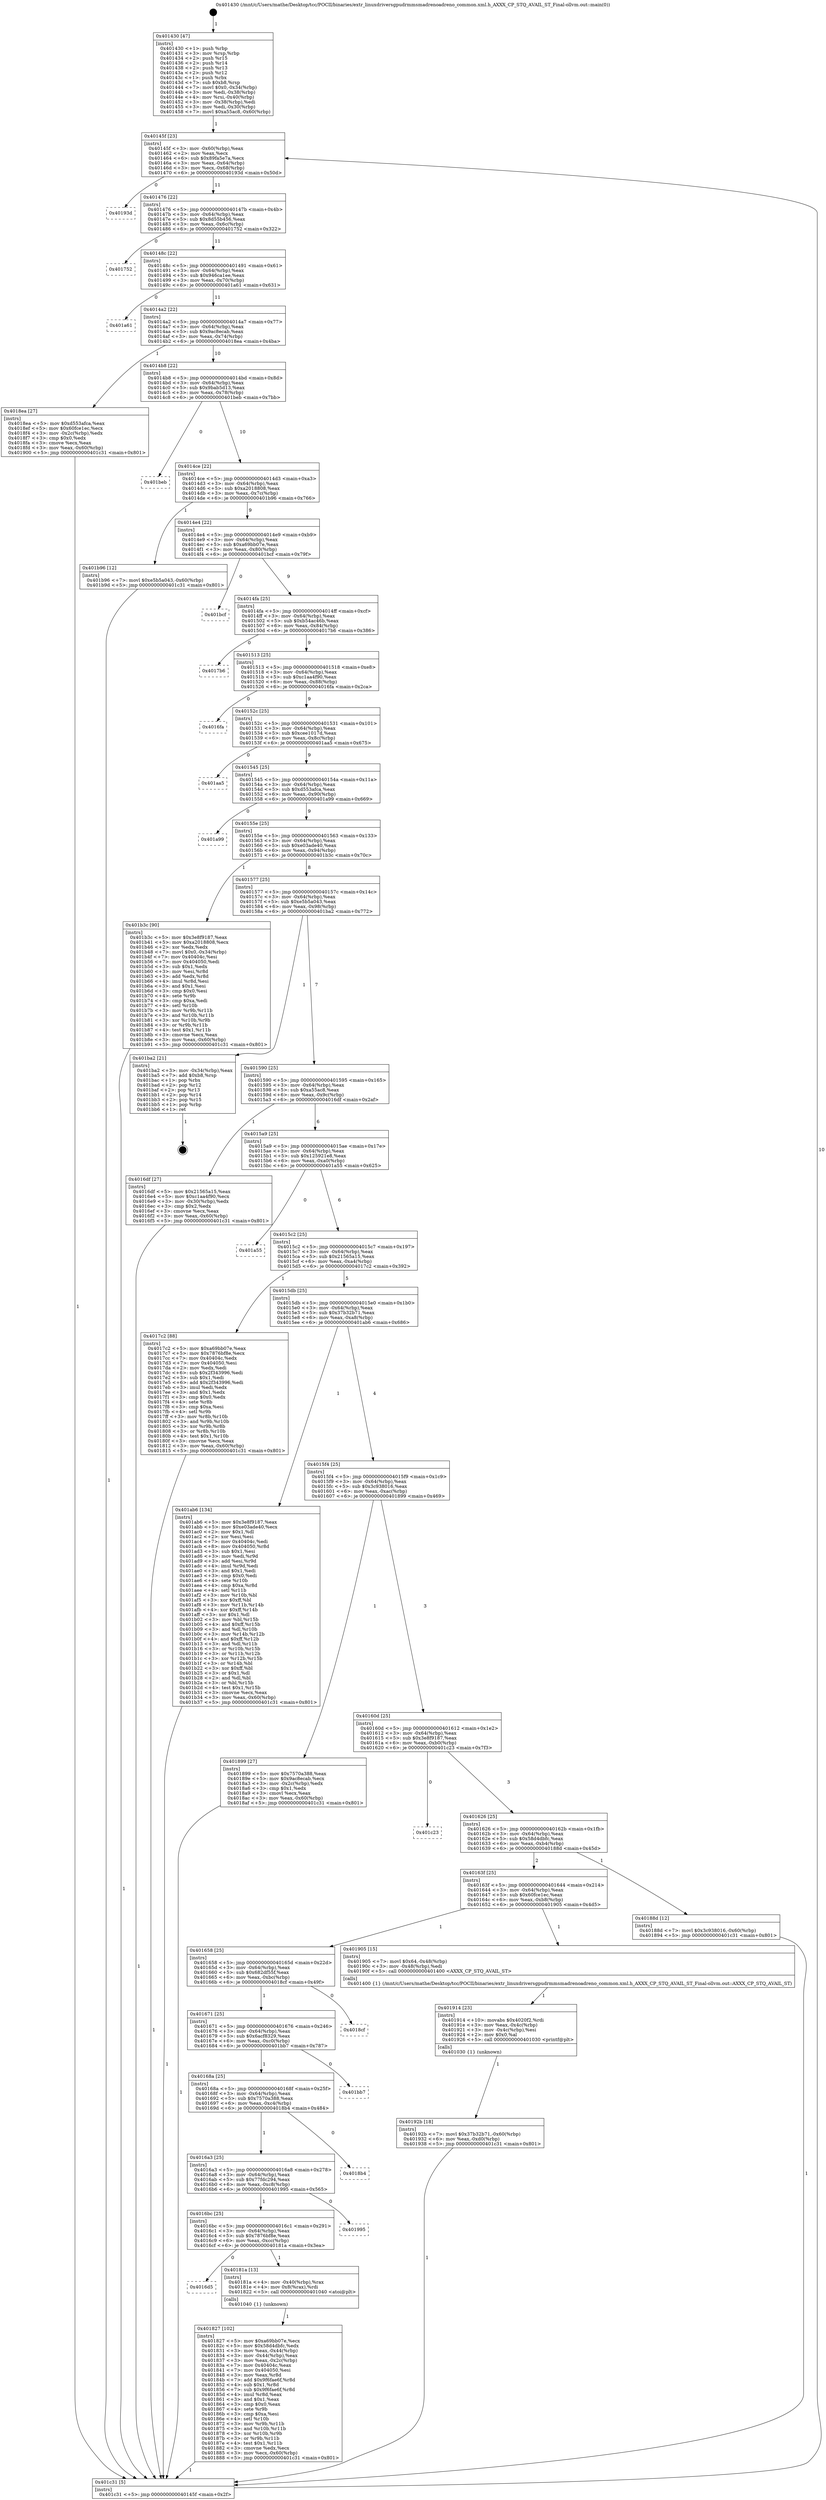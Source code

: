 digraph "0x401430" {
  label = "0x401430 (/mnt/c/Users/mathe/Desktop/tcc/POCII/binaries/extr_linuxdriversgpudrmmsmadrenoadreno_common.xml.h_AXXX_CP_STQ_AVAIL_ST_Final-ollvm.out::main(0))"
  labelloc = "t"
  node[shape=record]

  Entry [label="",width=0.3,height=0.3,shape=circle,fillcolor=black,style=filled]
  "0x40145f" [label="{
     0x40145f [23]\l
     | [instrs]\l
     &nbsp;&nbsp;0x40145f \<+3\>: mov -0x60(%rbp),%eax\l
     &nbsp;&nbsp;0x401462 \<+2\>: mov %eax,%ecx\l
     &nbsp;&nbsp;0x401464 \<+6\>: sub $0x89fa5e7a,%ecx\l
     &nbsp;&nbsp;0x40146a \<+3\>: mov %eax,-0x64(%rbp)\l
     &nbsp;&nbsp;0x40146d \<+3\>: mov %ecx,-0x68(%rbp)\l
     &nbsp;&nbsp;0x401470 \<+6\>: je 000000000040193d \<main+0x50d\>\l
  }"]
  "0x40193d" [label="{
     0x40193d\l
  }", style=dashed]
  "0x401476" [label="{
     0x401476 [22]\l
     | [instrs]\l
     &nbsp;&nbsp;0x401476 \<+5\>: jmp 000000000040147b \<main+0x4b\>\l
     &nbsp;&nbsp;0x40147b \<+3\>: mov -0x64(%rbp),%eax\l
     &nbsp;&nbsp;0x40147e \<+5\>: sub $0x8d55b456,%eax\l
     &nbsp;&nbsp;0x401483 \<+3\>: mov %eax,-0x6c(%rbp)\l
     &nbsp;&nbsp;0x401486 \<+6\>: je 0000000000401752 \<main+0x322\>\l
  }"]
  Exit [label="",width=0.3,height=0.3,shape=circle,fillcolor=black,style=filled,peripheries=2]
  "0x401752" [label="{
     0x401752\l
  }", style=dashed]
  "0x40148c" [label="{
     0x40148c [22]\l
     | [instrs]\l
     &nbsp;&nbsp;0x40148c \<+5\>: jmp 0000000000401491 \<main+0x61\>\l
     &nbsp;&nbsp;0x401491 \<+3\>: mov -0x64(%rbp),%eax\l
     &nbsp;&nbsp;0x401494 \<+5\>: sub $0x946ca1ee,%eax\l
     &nbsp;&nbsp;0x401499 \<+3\>: mov %eax,-0x70(%rbp)\l
     &nbsp;&nbsp;0x40149c \<+6\>: je 0000000000401a61 \<main+0x631\>\l
  }"]
  "0x40192b" [label="{
     0x40192b [18]\l
     | [instrs]\l
     &nbsp;&nbsp;0x40192b \<+7\>: movl $0x37b32b71,-0x60(%rbp)\l
     &nbsp;&nbsp;0x401932 \<+6\>: mov %eax,-0xd0(%rbp)\l
     &nbsp;&nbsp;0x401938 \<+5\>: jmp 0000000000401c31 \<main+0x801\>\l
  }"]
  "0x401a61" [label="{
     0x401a61\l
  }", style=dashed]
  "0x4014a2" [label="{
     0x4014a2 [22]\l
     | [instrs]\l
     &nbsp;&nbsp;0x4014a2 \<+5\>: jmp 00000000004014a7 \<main+0x77\>\l
     &nbsp;&nbsp;0x4014a7 \<+3\>: mov -0x64(%rbp),%eax\l
     &nbsp;&nbsp;0x4014aa \<+5\>: sub $0x9ac8ecab,%eax\l
     &nbsp;&nbsp;0x4014af \<+3\>: mov %eax,-0x74(%rbp)\l
     &nbsp;&nbsp;0x4014b2 \<+6\>: je 00000000004018ea \<main+0x4ba\>\l
  }"]
  "0x401914" [label="{
     0x401914 [23]\l
     | [instrs]\l
     &nbsp;&nbsp;0x401914 \<+10\>: movabs $0x4020f2,%rdi\l
     &nbsp;&nbsp;0x40191e \<+3\>: mov %eax,-0x4c(%rbp)\l
     &nbsp;&nbsp;0x401921 \<+3\>: mov -0x4c(%rbp),%esi\l
     &nbsp;&nbsp;0x401924 \<+2\>: mov $0x0,%al\l
     &nbsp;&nbsp;0x401926 \<+5\>: call 0000000000401030 \<printf@plt\>\l
     | [calls]\l
     &nbsp;&nbsp;0x401030 \{1\} (unknown)\l
  }"]
  "0x4018ea" [label="{
     0x4018ea [27]\l
     | [instrs]\l
     &nbsp;&nbsp;0x4018ea \<+5\>: mov $0xd553afca,%eax\l
     &nbsp;&nbsp;0x4018ef \<+5\>: mov $0x60fce1ec,%ecx\l
     &nbsp;&nbsp;0x4018f4 \<+3\>: mov -0x2c(%rbp),%edx\l
     &nbsp;&nbsp;0x4018f7 \<+3\>: cmp $0x0,%edx\l
     &nbsp;&nbsp;0x4018fa \<+3\>: cmove %ecx,%eax\l
     &nbsp;&nbsp;0x4018fd \<+3\>: mov %eax,-0x60(%rbp)\l
     &nbsp;&nbsp;0x401900 \<+5\>: jmp 0000000000401c31 \<main+0x801\>\l
  }"]
  "0x4014b8" [label="{
     0x4014b8 [22]\l
     | [instrs]\l
     &nbsp;&nbsp;0x4014b8 \<+5\>: jmp 00000000004014bd \<main+0x8d\>\l
     &nbsp;&nbsp;0x4014bd \<+3\>: mov -0x64(%rbp),%eax\l
     &nbsp;&nbsp;0x4014c0 \<+5\>: sub $0x9bab5d13,%eax\l
     &nbsp;&nbsp;0x4014c5 \<+3\>: mov %eax,-0x78(%rbp)\l
     &nbsp;&nbsp;0x4014c8 \<+6\>: je 0000000000401beb \<main+0x7bb\>\l
  }"]
  "0x401827" [label="{
     0x401827 [102]\l
     | [instrs]\l
     &nbsp;&nbsp;0x401827 \<+5\>: mov $0xa69bb07e,%ecx\l
     &nbsp;&nbsp;0x40182c \<+5\>: mov $0x58d4dbfc,%edx\l
     &nbsp;&nbsp;0x401831 \<+3\>: mov %eax,-0x44(%rbp)\l
     &nbsp;&nbsp;0x401834 \<+3\>: mov -0x44(%rbp),%eax\l
     &nbsp;&nbsp;0x401837 \<+3\>: mov %eax,-0x2c(%rbp)\l
     &nbsp;&nbsp;0x40183a \<+7\>: mov 0x40404c,%eax\l
     &nbsp;&nbsp;0x401841 \<+7\>: mov 0x404050,%esi\l
     &nbsp;&nbsp;0x401848 \<+3\>: mov %eax,%r8d\l
     &nbsp;&nbsp;0x40184b \<+7\>: add $0x9f6fae6f,%r8d\l
     &nbsp;&nbsp;0x401852 \<+4\>: sub $0x1,%r8d\l
     &nbsp;&nbsp;0x401856 \<+7\>: sub $0x9f6fae6f,%r8d\l
     &nbsp;&nbsp;0x40185d \<+4\>: imul %r8d,%eax\l
     &nbsp;&nbsp;0x401861 \<+3\>: and $0x1,%eax\l
     &nbsp;&nbsp;0x401864 \<+3\>: cmp $0x0,%eax\l
     &nbsp;&nbsp;0x401867 \<+4\>: sete %r9b\l
     &nbsp;&nbsp;0x40186b \<+3\>: cmp $0xa,%esi\l
     &nbsp;&nbsp;0x40186e \<+4\>: setl %r10b\l
     &nbsp;&nbsp;0x401872 \<+3\>: mov %r9b,%r11b\l
     &nbsp;&nbsp;0x401875 \<+3\>: and %r10b,%r11b\l
     &nbsp;&nbsp;0x401878 \<+3\>: xor %r10b,%r9b\l
     &nbsp;&nbsp;0x40187b \<+3\>: or %r9b,%r11b\l
     &nbsp;&nbsp;0x40187e \<+4\>: test $0x1,%r11b\l
     &nbsp;&nbsp;0x401882 \<+3\>: cmovne %edx,%ecx\l
     &nbsp;&nbsp;0x401885 \<+3\>: mov %ecx,-0x60(%rbp)\l
     &nbsp;&nbsp;0x401888 \<+5\>: jmp 0000000000401c31 \<main+0x801\>\l
  }"]
  "0x401beb" [label="{
     0x401beb\l
  }", style=dashed]
  "0x4014ce" [label="{
     0x4014ce [22]\l
     | [instrs]\l
     &nbsp;&nbsp;0x4014ce \<+5\>: jmp 00000000004014d3 \<main+0xa3\>\l
     &nbsp;&nbsp;0x4014d3 \<+3\>: mov -0x64(%rbp),%eax\l
     &nbsp;&nbsp;0x4014d6 \<+5\>: sub $0xa2018808,%eax\l
     &nbsp;&nbsp;0x4014db \<+3\>: mov %eax,-0x7c(%rbp)\l
     &nbsp;&nbsp;0x4014de \<+6\>: je 0000000000401b96 \<main+0x766\>\l
  }"]
  "0x4016d5" [label="{
     0x4016d5\l
  }", style=dashed]
  "0x401b96" [label="{
     0x401b96 [12]\l
     | [instrs]\l
     &nbsp;&nbsp;0x401b96 \<+7\>: movl $0xe5b5a043,-0x60(%rbp)\l
     &nbsp;&nbsp;0x401b9d \<+5\>: jmp 0000000000401c31 \<main+0x801\>\l
  }"]
  "0x4014e4" [label="{
     0x4014e4 [22]\l
     | [instrs]\l
     &nbsp;&nbsp;0x4014e4 \<+5\>: jmp 00000000004014e9 \<main+0xb9\>\l
     &nbsp;&nbsp;0x4014e9 \<+3\>: mov -0x64(%rbp),%eax\l
     &nbsp;&nbsp;0x4014ec \<+5\>: sub $0xa69bb07e,%eax\l
     &nbsp;&nbsp;0x4014f1 \<+3\>: mov %eax,-0x80(%rbp)\l
     &nbsp;&nbsp;0x4014f4 \<+6\>: je 0000000000401bcf \<main+0x79f\>\l
  }"]
  "0x40181a" [label="{
     0x40181a [13]\l
     | [instrs]\l
     &nbsp;&nbsp;0x40181a \<+4\>: mov -0x40(%rbp),%rax\l
     &nbsp;&nbsp;0x40181e \<+4\>: mov 0x8(%rax),%rdi\l
     &nbsp;&nbsp;0x401822 \<+5\>: call 0000000000401040 \<atoi@plt\>\l
     | [calls]\l
     &nbsp;&nbsp;0x401040 \{1\} (unknown)\l
  }"]
  "0x401bcf" [label="{
     0x401bcf\l
  }", style=dashed]
  "0x4014fa" [label="{
     0x4014fa [25]\l
     | [instrs]\l
     &nbsp;&nbsp;0x4014fa \<+5\>: jmp 00000000004014ff \<main+0xcf\>\l
     &nbsp;&nbsp;0x4014ff \<+3\>: mov -0x64(%rbp),%eax\l
     &nbsp;&nbsp;0x401502 \<+5\>: sub $0xb54ac46b,%eax\l
     &nbsp;&nbsp;0x401507 \<+6\>: mov %eax,-0x84(%rbp)\l
     &nbsp;&nbsp;0x40150d \<+6\>: je 00000000004017b6 \<main+0x386\>\l
  }"]
  "0x4016bc" [label="{
     0x4016bc [25]\l
     | [instrs]\l
     &nbsp;&nbsp;0x4016bc \<+5\>: jmp 00000000004016c1 \<main+0x291\>\l
     &nbsp;&nbsp;0x4016c1 \<+3\>: mov -0x64(%rbp),%eax\l
     &nbsp;&nbsp;0x4016c4 \<+5\>: sub $0x7876bf8e,%eax\l
     &nbsp;&nbsp;0x4016c9 \<+6\>: mov %eax,-0xcc(%rbp)\l
     &nbsp;&nbsp;0x4016cf \<+6\>: je 000000000040181a \<main+0x3ea\>\l
  }"]
  "0x4017b6" [label="{
     0x4017b6\l
  }", style=dashed]
  "0x401513" [label="{
     0x401513 [25]\l
     | [instrs]\l
     &nbsp;&nbsp;0x401513 \<+5\>: jmp 0000000000401518 \<main+0xe8\>\l
     &nbsp;&nbsp;0x401518 \<+3\>: mov -0x64(%rbp),%eax\l
     &nbsp;&nbsp;0x40151b \<+5\>: sub $0xc1aa4f90,%eax\l
     &nbsp;&nbsp;0x401520 \<+6\>: mov %eax,-0x88(%rbp)\l
     &nbsp;&nbsp;0x401526 \<+6\>: je 00000000004016fa \<main+0x2ca\>\l
  }"]
  "0x401995" [label="{
     0x401995\l
  }", style=dashed]
  "0x4016fa" [label="{
     0x4016fa\l
  }", style=dashed]
  "0x40152c" [label="{
     0x40152c [25]\l
     | [instrs]\l
     &nbsp;&nbsp;0x40152c \<+5\>: jmp 0000000000401531 \<main+0x101\>\l
     &nbsp;&nbsp;0x401531 \<+3\>: mov -0x64(%rbp),%eax\l
     &nbsp;&nbsp;0x401534 \<+5\>: sub $0xcee1017d,%eax\l
     &nbsp;&nbsp;0x401539 \<+6\>: mov %eax,-0x8c(%rbp)\l
     &nbsp;&nbsp;0x40153f \<+6\>: je 0000000000401aa5 \<main+0x675\>\l
  }"]
  "0x4016a3" [label="{
     0x4016a3 [25]\l
     | [instrs]\l
     &nbsp;&nbsp;0x4016a3 \<+5\>: jmp 00000000004016a8 \<main+0x278\>\l
     &nbsp;&nbsp;0x4016a8 \<+3\>: mov -0x64(%rbp),%eax\l
     &nbsp;&nbsp;0x4016ab \<+5\>: sub $0x77fdc294,%eax\l
     &nbsp;&nbsp;0x4016b0 \<+6\>: mov %eax,-0xc8(%rbp)\l
     &nbsp;&nbsp;0x4016b6 \<+6\>: je 0000000000401995 \<main+0x565\>\l
  }"]
  "0x401aa5" [label="{
     0x401aa5\l
  }", style=dashed]
  "0x401545" [label="{
     0x401545 [25]\l
     | [instrs]\l
     &nbsp;&nbsp;0x401545 \<+5\>: jmp 000000000040154a \<main+0x11a\>\l
     &nbsp;&nbsp;0x40154a \<+3\>: mov -0x64(%rbp),%eax\l
     &nbsp;&nbsp;0x40154d \<+5\>: sub $0xd553afca,%eax\l
     &nbsp;&nbsp;0x401552 \<+6\>: mov %eax,-0x90(%rbp)\l
     &nbsp;&nbsp;0x401558 \<+6\>: je 0000000000401a99 \<main+0x669\>\l
  }"]
  "0x4018b4" [label="{
     0x4018b4\l
  }", style=dashed]
  "0x401a99" [label="{
     0x401a99\l
  }", style=dashed]
  "0x40155e" [label="{
     0x40155e [25]\l
     | [instrs]\l
     &nbsp;&nbsp;0x40155e \<+5\>: jmp 0000000000401563 \<main+0x133\>\l
     &nbsp;&nbsp;0x401563 \<+3\>: mov -0x64(%rbp),%eax\l
     &nbsp;&nbsp;0x401566 \<+5\>: sub $0xe03ade40,%eax\l
     &nbsp;&nbsp;0x40156b \<+6\>: mov %eax,-0x94(%rbp)\l
     &nbsp;&nbsp;0x401571 \<+6\>: je 0000000000401b3c \<main+0x70c\>\l
  }"]
  "0x40168a" [label="{
     0x40168a [25]\l
     | [instrs]\l
     &nbsp;&nbsp;0x40168a \<+5\>: jmp 000000000040168f \<main+0x25f\>\l
     &nbsp;&nbsp;0x40168f \<+3\>: mov -0x64(%rbp),%eax\l
     &nbsp;&nbsp;0x401692 \<+5\>: sub $0x7570a388,%eax\l
     &nbsp;&nbsp;0x401697 \<+6\>: mov %eax,-0xc4(%rbp)\l
     &nbsp;&nbsp;0x40169d \<+6\>: je 00000000004018b4 \<main+0x484\>\l
  }"]
  "0x401b3c" [label="{
     0x401b3c [90]\l
     | [instrs]\l
     &nbsp;&nbsp;0x401b3c \<+5\>: mov $0x3e8f9187,%eax\l
     &nbsp;&nbsp;0x401b41 \<+5\>: mov $0xa2018808,%ecx\l
     &nbsp;&nbsp;0x401b46 \<+2\>: xor %edx,%edx\l
     &nbsp;&nbsp;0x401b48 \<+7\>: movl $0x0,-0x34(%rbp)\l
     &nbsp;&nbsp;0x401b4f \<+7\>: mov 0x40404c,%esi\l
     &nbsp;&nbsp;0x401b56 \<+7\>: mov 0x404050,%edi\l
     &nbsp;&nbsp;0x401b5d \<+3\>: sub $0x1,%edx\l
     &nbsp;&nbsp;0x401b60 \<+3\>: mov %esi,%r8d\l
     &nbsp;&nbsp;0x401b63 \<+3\>: add %edx,%r8d\l
     &nbsp;&nbsp;0x401b66 \<+4\>: imul %r8d,%esi\l
     &nbsp;&nbsp;0x401b6a \<+3\>: and $0x1,%esi\l
     &nbsp;&nbsp;0x401b6d \<+3\>: cmp $0x0,%esi\l
     &nbsp;&nbsp;0x401b70 \<+4\>: sete %r9b\l
     &nbsp;&nbsp;0x401b74 \<+3\>: cmp $0xa,%edi\l
     &nbsp;&nbsp;0x401b77 \<+4\>: setl %r10b\l
     &nbsp;&nbsp;0x401b7b \<+3\>: mov %r9b,%r11b\l
     &nbsp;&nbsp;0x401b7e \<+3\>: and %r10b,%r11b\l
     &nbsp;&nbsp;0x401b81 \<+3\>: xor %r10b,%r9b\l
     &nbsp;&nbsp;0x401b84 \<+3\>: or %r9b,%r11b\l
     &nbsp;&nbsp;0x401b87 \<+4\>: test $0x1,%r11b\l
     &nbsp;&nbsp;0x401b8b \<+3\>: cmovne %ecx,%eax\l
     &nbsp;&nbsp;0x401b8e \<+3\>: mov %eax,-0x60(%rbp)\l
     &nbsp;&nbsp;0x401b91 \<+5\>: jmp 0000000000401c31 \<main+0x801\>\l
  }"]
  "0x401577" [label="{
     0x401577 [25]\l
     | [instrs]\l
     &nbsp;&nbsp;0x401577 \<+5\>: jmp 000000000040157c \<main+0x14c\>\l
     &nbsp;&nbsp;0x40157c \<+3\>: mov -0x64(%rbp),%eax\l
     &nbsp;&nbsp;0x40157f \<+5\>: sub $0xe5b5a043,%eax\l
     &nbsp;&nbsp;0x401584 \<+6\>: mov %eax,-0x98(%rbp)\l
     &nbsp;&nbsp;0x40158a \<+6\>: je 0000000000401ba2 \<main+0x772\>\l
  }"]
  "0x401bb7" [label="{
     0x401bb7\l
  }", style=dashed]
  "0x401ba2" [label="{
     0x401ba2 [21]\l
     | [instrs]\l
     &nbsp;&nbsp;0x401ba2 \<+3\>: mov -0x34(%rbp),%eax\l
     &nbsp;&nbsp;0x401ba5 \<+7\>: add $0xb8,%rsp\l
     &nbsp;&nbsp;0x401bac \<+1\>: pop %rbx\l
     &nbsp;&nbsp;0x401bad \<+2\>: pop %r12\l
     &nbsp;&nbsp;0x401baf \<+2\>: pop %r13\l
     &nbsp;&nbsp;0x401bb1 \<+2\>: pop %r14\l
     &nbsp;&nbsp;0x401bb3 \<+2\>: pop %r15\l
     &nbsp;&nbsp;0x401bb5 \<+1\>: pop %rbp\l
     &nbsp;&nbsp;0x401bb6 \<+1\>: ret\l
  }"]
  "0x401590" [label="{
     0x401590 [25]\l
     | [instrs]\l
     &nbsp;&nbsp;0x401590 \<+5\>: jmp 0000000000401595 \<main+0x165\>\l
     &nbsp;&nbsp;0x401595 \<+3\>: mov -0x64(%rbp),%eax\l
     &nbsp;&nbsp;0x401598 \<+5\>: sub $0xa55ac8,%eax\l
     &nbsp;&nbsp;0x40159d \<+6\>: mov %eax,-0x9c(%rbp)\l
     &nbsp;&nbsp;0x4015a3 \<+6\>: je 00000000004016df \<main+0x2af\>\l
  }"]
  "0x401671" [label="{
     0x401671 [25]\l
     | [instrs]\l
     &nbsp;&nbsp;0x401671 \<+5\>: jmp 0000000000401676 \<main+0x246\>\l
     &nbsp;&nbsp;0x401676 \<+3\>: mov -0x64(%rbp),%eax\l
     &nbsp;&nbsp;0x401679 \<+5\>: sub $0x6acf8329,%eax\l
     &nbsp;&nbsp;0x40167e \<+6\>: mov %eax,-0xc0(%rbp)\l
     &nbsp;&nbsp;0x401684 \<+6\>: je 0000000000401bb7 \<main+0x787\>\l
  }"]
  "0x4016df" [label="{
     0x4016df [27]\l
     | [instrs]\l
     &nbsp;&nbsp;0x4016df \<+5\>: mov $0x21565a15,%eax\l
     &nbsp;&nbsp;0x4016e4 \<+5\>: mov $0xc1aa4f90,%ecx\l
     &nbsp;&nbsp;0x4016e9 \<+3\>: mov -0x30(%rbp),%edx\l
     &nbsp;&nbsp;0x4016ec \<+3\>: cmp $0x2,%edx\l
     &nbsp;&nbsp;0x4016ef \<+3\>: cmovne %ecx,%eax\l
     &nbsp;&nbsp;0x4016f2 \<+3\>: mov %eax,-0x60(%rbp)\l
     &nbsp;&nbsp;0x4016f5 \<+5\>: jmp 0000000000401c31 \<main+0x801\>\l
  }"]
  "0x4015a9" [label="{
     0x4015a9 [25]\l
     | [instrs]\l
     &nbsp;&nbsp;0x4015a9 \<+5\>: jmp 00000000004015ae \<main+0x17e\>\l
     &nbsp;&nbsp;0x4015ae \<+3\>: mov -0x64(%rbp),%eax\l
     &nbsp;&nbsp;0x4015b1 \<+5\>: sub $0x125921e8,%eax\l
     &nbsp;&nbsp;0x4015b6 \<+6\>: mov %eax,-0xa0(%rbp)\l
     &nbsp;&nbsp;0x4015bc \<+6\>: je 0000000000401a55 \<main+0x625\>\l
  }"]
  "0x401c31" [label="{
     0x401c31 [5]\l
     | [instrs]\l
     &nbsp;&nbsp;0x401c31 \<+5\>: jmp 000000000040145f \<main+0x2f\>\l
  }"]
  "0x401430" [label="{
     0x401430 [47]\l
     | [instrs]\l
     &nbsp;&nbsp;0x401430 \<+1\>: push %rbp\l
     &nbsp;&nbsp;0x401431 \<+3\>: mov %rsp,%rbp\l
     &nbsp;&nbsp;0x401434 \<+2\>: push %r15\l
     &nbsp;&nbsp;0x401436 \<+2\>: push %r14\l
     &nbsp;&nbsp;0x401438 \<+2\>: push %r13\l
     &nbsp;&nbsp;0x40143a \<+2\>: push %r12\l
     &nbsp;&nbsp;0x40143c \<+1\>: push %rbx\l
     &nbsp;&nbsp;0x40143d \<+7\>: sub $0xb8,%rsp\l
     &nbsp;&nbsp;0x401444 \<+7\>: movl $0x0,-0x34(%rbp)\l
     &nbsp;&nbsp;0x40144b \<+3\>: mov %edi,-0x38(%rbp)\l
     &nbsp;&nbsp;0x40144e \<+4\>: mov %rsi,-0x40(%rbp)\l
     &nbsp;&nbsp;0x401452 \<+3\>: mov -0x38(%rbp),%edi\l
     &nbsp;&nbsp;0x401455 \<+3\>: mov %edi,-0x30(%rbp)\l
     &nbsp;&nbsp;0x401458 \<+7\>: movl $0xa55ac8,-0x60(%rbp)\l
  }"]
  "0x4018cf" [label="{
     0x4018cf\l
  }", style=dashed]
  "0x401a55" [label="{
     0x401a55\l
  }", style=dashed]
  "0x4015c2" [label="{
     0x4015c2 [25]\l
     | [instrs]\l
     &nbsp;&nbsp;0x4015c2 \<+5\>: jmp 00000000004015c7 \<main+0x197\>\l
     &nbsp;&nbsp;0x4015c7 \<+3\>: mov -0x64(%rbp),%eax\l
     &nbsp;&nbsp;0x4015ca \<+5\>: sub $0x21565a15,%eax\l
     &nbsp;&nbsp;0x4015cf \<+6\>: mov %eax,-0xa4(%rbp)\l
     &nbsp;&nbsp;0x4015d5 \<+6\>: je 00000000004017c2 \<main+0x392\>\l
  }"]
  "0x401658" [label="{
     0x401658 [25]\l
     | [instrs]\l
     &nbsp;&nbsp;0x401658 \<+5\>: jmp 000000000040165d \<main+0x22d\>\l
     &nbsp;&nbsp;0x40165d \<+3\>: mov -0x64(%rbp),%eax\l
     &nbsp;&nbsp;0x401660 \<+5\>: sub $0x682df55f,%eax\l
     &nbsp;&nbsp;0x401665 \<+6\>: mov %eax,-0xbc(%rbp)\l
     &nbsp;&nbsp;0x40166b \<+6\>: je 00000000004018cf \<main+0x49f\>\l
  }"]
  "0x4017c2" [label="{
     0x4017c2 [88]\l
     | [instrs]\l
     &nbsp;&nbsp;0x4017c2 \<+5\>: mov $0xa69bb07e,%eax\l
     &nbsp;&nbsp;0x4017c7 \<+5\>: mov $0x7876bf8e,%ecx\l
     &nbsp;&nbsp;0x4017cc \<+7\>: mov 0x40404c,%edx\l
     &nbsp;&nbsp;0x4017d3 \<+7\>: mov 0x404050,%esi\l
     &nbsp;&nbsp;0x4017da \<+2\>: mov %edx,%edi\l
     &nbsp;&nbsp;0x4017dc \<+6\>: sub $0x2f343996,%edi\l
     &nbsp;&nbsp;0x4017e2 \<+3\>: sub $0x1,%edi\l
     &nbsp;&nbsp;0x4017e5 \<+6\>: add $0x2f343996,%edi\l
     &nbsp;&nbsp;0x4017eb \<+3\>: imul %edi,%edx\l
     &nbsp;&nbsp;0x4017ee \<+3\>: and $0x1,%edx\l
     &nbsp;&nbsp;0x4017f1 \<+3\>: cmp $0x0,%edx\l
     &nbsp;&nbsp;0x4017f4 \<+4\>: sete %r8b\l
     &nbsp;&nbsp;0x4017f8 \<+3\>: cmp $0xa,%esi\l
     &nbsp;&nbsp;0x4017fb \<+4\>: setl %r9b\l
     &nbsp;&nbsp;0x4017ff \<+3\>: mov %r8b,%r10b\l
     &nbsp;&nbsp;0x401802 \<+3\>: and %r9b,%r10b\l
     &nbsp;&nbsp;0x401805 \<+3\>: xor %r9b,%r8b\l
     &nbsp;&nbsp;0x401808 \<+3\>: or %r8b,%r10b\l
     &nbsp;&nbsp;0x40180b \<+4\>: test $0x1,%r10b\l
     &nbsp;&nbsp;0x40180f \<+3\>: cmovne %ecx,%eax\l
     &nbsp;&nbsp;0x401812 \<+3\>: mov %eax,-0x60(%rbp)\l
     &nbsp;&nbsp;0x401815 \<+5\>: jmp 0000000000401c31 \<main+0x801\>\l
  }"]
  "0x4015db" [label="{
     0x4015db [25]\l
     | [instrs]\l
     &nbsp;&nbsp;0x4015db \<+5\>: jmp 00000000004015e0 \<main+0x1b0\>\l
     &nbsp;&nbsp;0x4015e0 \<+3\>: mov -0x64(%rbp),%eax\l
     &nbsp;&nbsp;0x4015e3 \<+5\>: sub $0x37b32b71,%eax\l
     &nbsp;&nbsp;0x4015e8 \<+6\>: mov %eax,-0xa8(%rbp)\l
     &nbsp;&nbsp;0x4015ee \<+6\>: je 0000000000401ab6 \<main+0x686\>\l
  }"]
  "0x401905" [label="{
     0x401905 [15]\l
     | [instrs]\l
     &nbsp;&nbsp;0x401905 \<+7\>: movl $0x64,-0x48(%rbp)\l
     &nbsp;&nbsp;0x40190c \<+3\>: mov -0x48(%rbp),%edi\l
     &nbsp;&nbsp;0x40190f \<+5\>: call 0000000000401400 \<AXXX_CP_STQ_AVAIL_ST\>\l
     | [calls]\l
     &nbsp;&nbsp;0x401400 \{1\} (/mnt/c/Users/mathe/Desktop/tcc/POCII/binaries/extr_linuxdriversgpudrmmsmadrenoadreno_common.xml.h_AXXX_CP_STQ_AVAIL_ST_Final-ollvm.out::AXXX_CP_STQ_AVAIL_ST)\l
  }"]
  "0x401ab6" [label="{
     0x401ab6 [134]\l
     | [instrs]\l
     &nbsp;&nbsp;0x401ab6 \<+5\>: mov $0x3e8f9187,%eax\l
     &nbsp;&nbsp;0x401abb \<+5\>: mov $0xe03ade40,%ecx\l
     &nbsp;&nbsp;0x401ac0 \<+2\>: mov $0x1,%dl\l
     &nbsp;&nbsp;0x401ac2 \<+2\>: xor %esi,%esi\l
     &nbsp;&nbsp;0x401ac4 \<+7\>: mov 0x40404c,%edi\l
     &nbsp;&nbsp;0x401acb \<+8\>: mov 0x404050,%r8d\l
     &nbsp;&nbsp;0x401ad3 \<+3\>: sub $0x1,%esi\l
     &nbsp;&nbsp;0x401ad6 \<+3\>: mov %edi,%r9d\l
     &nbsp;&nbsp;0x401ad9 \<+3\>: add %esi,%r9d\l
     &nbsp;&nbsp;0x401adc \<+4\>: imul %r9d,%edi\l
     &nbsp;&nbsp;0x401ae0 \<+3\>: and $0x1,%edi\l
     &nbsp;&nbsp;0x401ae3 \<+3\>: cmp $0x0,%edi\l
     &nbsp;&nbsp;0x401ae6 \<+4\>: sete %r10b\l
     &nbsp;&nbsp;0x401aea \<+4\>: cmp $0xa,%r8d\l
     &nbsp;&nbsp;0x401aee \<+4\>: setl %r11b\l
     &nbsp;&nbsp;0x401af2 \<+3\>: mov %r10b,%bl\l
     &nbsp;&nbsp;0x401af5 \<+3\>: xor $0xff,%bl\l
     &nbsp;&nbsp;0x401af8 \<+3\>: mov %r11b,%r14b\l
     &nbsp;&nbsp;0x401afb \<+4\>: xor $0xff,%r14b\l
     &nbsp;&nbsp;0x401aff \<+3\>: xor $0x1,%dl\l
     &nbsp;&nbsp;0x401b02 \<+3\>: mov %bl,%r15b\l
     &nbsp;&nbsp;0x401b05 \<+4\>: and $0xff,%r15b\l
     &nbsp;&nbsp;0x401b09 \<+3\>: and %dl,%r10b\l
     &nbsp;&nbsp;0x401b0c \<+3\>: mov %r14b,%r12b\l
     &nbsp;&nbsp;0x401b0f \<+4\>: and $0xff,%r12b\l
     &nbsp;&nbsp;0x401b13 \<+3\>: and %dl,%r11b\l
     &nbsp;&nbsp;0x401b16 \<+3\>: or %r10b,%r15b\l
     &nbsp;&nbsp;0x401b19 \<+3\>: or %r11b,%r12b\l
     &nbsp;&nbsp;0x401b1c \<+3\>: xor %r12b,%r15b\l
     &nbsp;&nbsp;0x401b1f \<+3\>: or %r14b,%bl\l
     &nbsp;&nbsp;0x401b22 \<+3\>: xor $0xff,%bl\l
     &nbsp;&nbsp;0x401b25 \<+3\>: or $0x1,%dl\l
     &nbsp;&nbsp;0x401b28 \<+2\>: and %dl,%bl\l
     &nbsp;&nbsp;0x401b2a \<+3\>: or %bl,%r15b\l
     &nbsp;&nbsp;0x401b2d \<+4\>: test $0x1,%r15b\l
     &nbsp;&nbsp;0x401b31 \<+3\>: cmovne %ecx,%eax\l
     &nbsp;&nbsp;0x401b34 \<+3\>: mov %eax,-0x60(%rbp)\l
     &nbsp;&nbsp;0x401b37 \<+5\>: jmp 0000000000401c31 \<main+0x801\>\l
  }"]
  "0x4015f4" [label="{
     0x4015f4 [25]\l
     | [instrs]\l
     &nbsp;&nbsp;0x4015f4 \<+5\>: jmp 00000000004015f9 \<main+0x1c9\>\l
     &nbsp;&nbsp;0x4015f9 \<+3\>: mov -0x64(%rbp),%eax\l
     &nbsp;&nbsp;0x4015fc \<+5\>: sub $0x3c938016,%eax\l
     &nbsp;&nbsp;0x401601 \<+6\>: mov %eax,-0xac(%rbp)\l
     &nbsp;&nbsp;0x401607 \<+6\>: je 0000000000401899 \<main+0x469\>\l
  }"]
  "0x40163f" [label="{
     0x40163f [25]\l
     | [instrs]\l
     &nbsp;&nbsp;0x40163f \<+5\>: jmp 0000000000401644 \<main+0x214\>\l
     &nbsp;&nbsp;0x401644 \<+3\>: mov -0x64(%rbp),%eax\l
     &nbsp;&nbsp;0x401647 \<+5\>: sub $0x60fce1ec,%eax\l
     &nbsp;&nbsp;0x40164c \<+6\>: mov %eax,-0xb8(%rbp)\l
     &nbsp;&nbsp;0x401652 \<+6\>: je 0000000000401905 \<main+0x4d5\>\l
  }"]
  "0x401899" [label="{
     0x401899 [27]\l
     | [instrs]\l
     &nbsp;&nbsp;0x401899 \<+5\>: mov $0x7570a388,%eax\l
     &nbsp;&nbsp;0x40189e \<+5\>: mov $0x9ac8ecab,%ecx\l
     &nbsp;&nbsp;0x4018a3 \<+3\>: mov -0x2c(%rbp),%edx\l
     &nbsp;&nbsp;0x4018a6 \<+3\>: cmp $0x1,%edx\l
     &nbsp;&nbsp;0x4018a9 \<+3\>: cmovl %ecx,%eax\l
     &nbsp;&nbsp;0x4018ac \<+3\>: mov %eax,-0x60(%rbp)\l
     &nbsp;&nbsp;0x4018af \<+5\>: jmp 0000000000401c31 \<main+0x801\>\l
  }"]
  "0x40160d" [label="{
     0x40160d [25]\l
     | [instrs]\l
     &nbsp;&nbsp;0x40160d \<+5\>: jmp 0000000000401612 \<main+0x1e2\>\l
     &nbsp;&nbsp;0x401612 \<+3\>: mov -0x64(%rbp),%eax\l
     &nbsp;&nbsp;0x401615 \<+5\>: sub $0x3e8f9187,%eax\l
     &nbsp;&nbsp;0x40161a \<+6\>: mov %eax,-0xb0(%rbp)\l
     &nbsp;&nbsp;0x401620 \<+6\>: je 0000000000401c23 \<main+0x7f3\>\l
  }"]
  "0x40188d" [label="{
     0x40188d [12]\l
     | [instrs]\l
     &nbsp;&nbsp;0x40188d \<+7\>: movl $0x3c938016,-0x60(%rbp)\l
     &nbsp;&nbsp;0x401894 \<+5\>: jmp 0000000000401c31 \<main+0x801\>\l
  }"]
  "0x401c23" [label="{
     0x401c23\l
  }", style=dashed]
  "0x401626" [label="{
     0x401626 [25]\l
     | [instrs]\l
     &nbsp;&nbsp;0x401626 \<+5\>: jmp 000000000040162b \<main+0x1fb\>\l
     &nbsp;&nbsp;0x40162b \<+3\>: mov -0x64(%rbp),%eax\l
     &nbsp;&nbsp;0x40162e \<+5\>: sub $0x58d4dbfc,%eax\l
     &nbsp;&nbsp;0x401633 \<+6\>: mov %eax,-0xb4(%rbp)\l
     &nbsp;&nbsp;0x401639 \<+6\>: je 000000000040188d \<main+0x45d\>\l
  }"]
  Entry -> "0x401430" [label=" 1"]
  "0x40145f" -> "0x40193d" [label=" 0"]
  "0x40145f" -> "0x401476" [label=" 11"]
  "0x401ba2" -> Exit [label=" 1"]
  "0x401476" -> "0x401752" [label=" 0"]
  "0x401476" -> "0x40148c" [label=" 11"]
  "0x401b96" -> "0x401c31" [label=" 1"]
  "0x40148c" -> "0x401a61" [label=" 0"]
  "0x40148c" -> "0x4014a2" [label=" 11"]
  "0x401b3c" -> "0x401c31" [label=" 1"]
  "0x4014a2" -> "0x4018ea" [label=" 1"]
  "0x4014a2" -> "0x4014b8" [label=" 10"]
  "0x401ab6" -> "0x401c31" [label=" 1"]
  "0x4014b8" -> "0x401beb" [label=" 0"]
  "0x4014b8" -> "0x4014ce" [label=" 10"]
  "0x40192b" -> "0x401c31" [label=" 1"]
  "0x4014ce" -> "0x401b96" [label=" 1"]
  "0x4014ce" -> "0x4014e4" [label=" 9"]
  "0x401914" -> "0x40192b" [label=" 1"]
  "0x4014e4" -> "0x401bcf" [label=" 0"]
  "0x4014e4" -> "0x4014fa" [label=" 9"]
  "0x401905" -> "0x401914" [label=" 1"]
  "0x4014fa" -> "0x4017b6" [label=" 0"]
  "0x4014fa" -> "0x401513" [label=" 9"]
  "0x401899" -> "0x401c31" [label=" 1"]
  "0x401513" -> "0x4016fa" [label=" 0"]
  "0x401513" -> "0x40152c" [label=" 9"]
  "0x40188d" -> "0x401c31" [label=" 1"]
  "0x40152c" -> "0x401aa5" [label=" 0"]
  "0x40152c" -> "0x401545" [label=" 9"]
  "0x40181a" -> "0x401827" [label=" 1"]
  "0x401545" -> "0x401a99" [label=" 0"]
  "0x401545" -> "0x40155e" [label=" 9"]
  "0x4016bc" -> "0x4016d5" [label=" 0"]
  "0x40155e" -> "0x401b3c" [label=" 1"]
  "0x40155e" -> "0x401577" [label=" 8"]
  "0x4018ea" -> "0x401c31" [label=" 1"]
  "0x401577" -> "0x401ba2" [label=" 1"]
  "0x401577" -> "0x401590" [label=" 7"]
  "0x4016a3" -> "0x4016bc" [label=" 1"]
  "0x401590" -> "0x4016df" [label=" 1"]
  "0x401590" -> "0x4015a9" [label=" 6"]
  "0x4016df" -> "0x401c31" [label=" 1"]
  "0x401430" -> "0x40145f" [label=" 1"]
  "0x401c31" -> "0x40145f" [label=" 10"]
  "0x401827" -> "0x401c31" [label=" 1"]
  "0x4015a9" -> "0x401a55" [label=" 0"]
  "0x4015a9" -> "0x4015c2" [label=" 6"]
  "0x40168a" -> "0x4016a3" [label=" 1"]
  "0x4015c2" -> "0x4017c2" [label=" 1"]
  "0x4015c2" -> "0x4015db" [label=" 5"]
  "0x4017c2" -> "0x401c31" [label=" 1"]
  "0x4016bc" -> "0x40181a" [label=" 1"]
  "0x4015db" -> "0x401ab6" [label=" 1"]
  "0x4015db" -> "0x4015f4" [label=" 4"]
  "0x401671" -> "0x40168a" [label=" 1"]
  "0x4015f4" -> "0x401899" [label=" 1"]
  "0x4015f4" -> "0x40160d" [label=" 3"]
  "0x4016a3" -> "0x401995" [label=" 0"]
  "0x40160d" -> "0x401c23" [label=" 0"]
  "0x40160d" -> "0x401626" [label=" 3"]
  "0x401658" -> "0x401671" [label=" 1"]
  "0x401626" -> "0x40188d" [label=" 1"]
  "0x401626" -> "0x40163f" [label=" 2"]
  "0x401671" -> "0x401bb7" [label=" 0"]
  "0x40163f" -> "0x401905" [label=" 1"]
  "0x40163f" -> "0x401658" [label=" 1"]
  "0x40168a" -> "0x4018b4" [label=" 0"]
  "0x401658" -> "0x4018cf" [label=" 0"]
}
